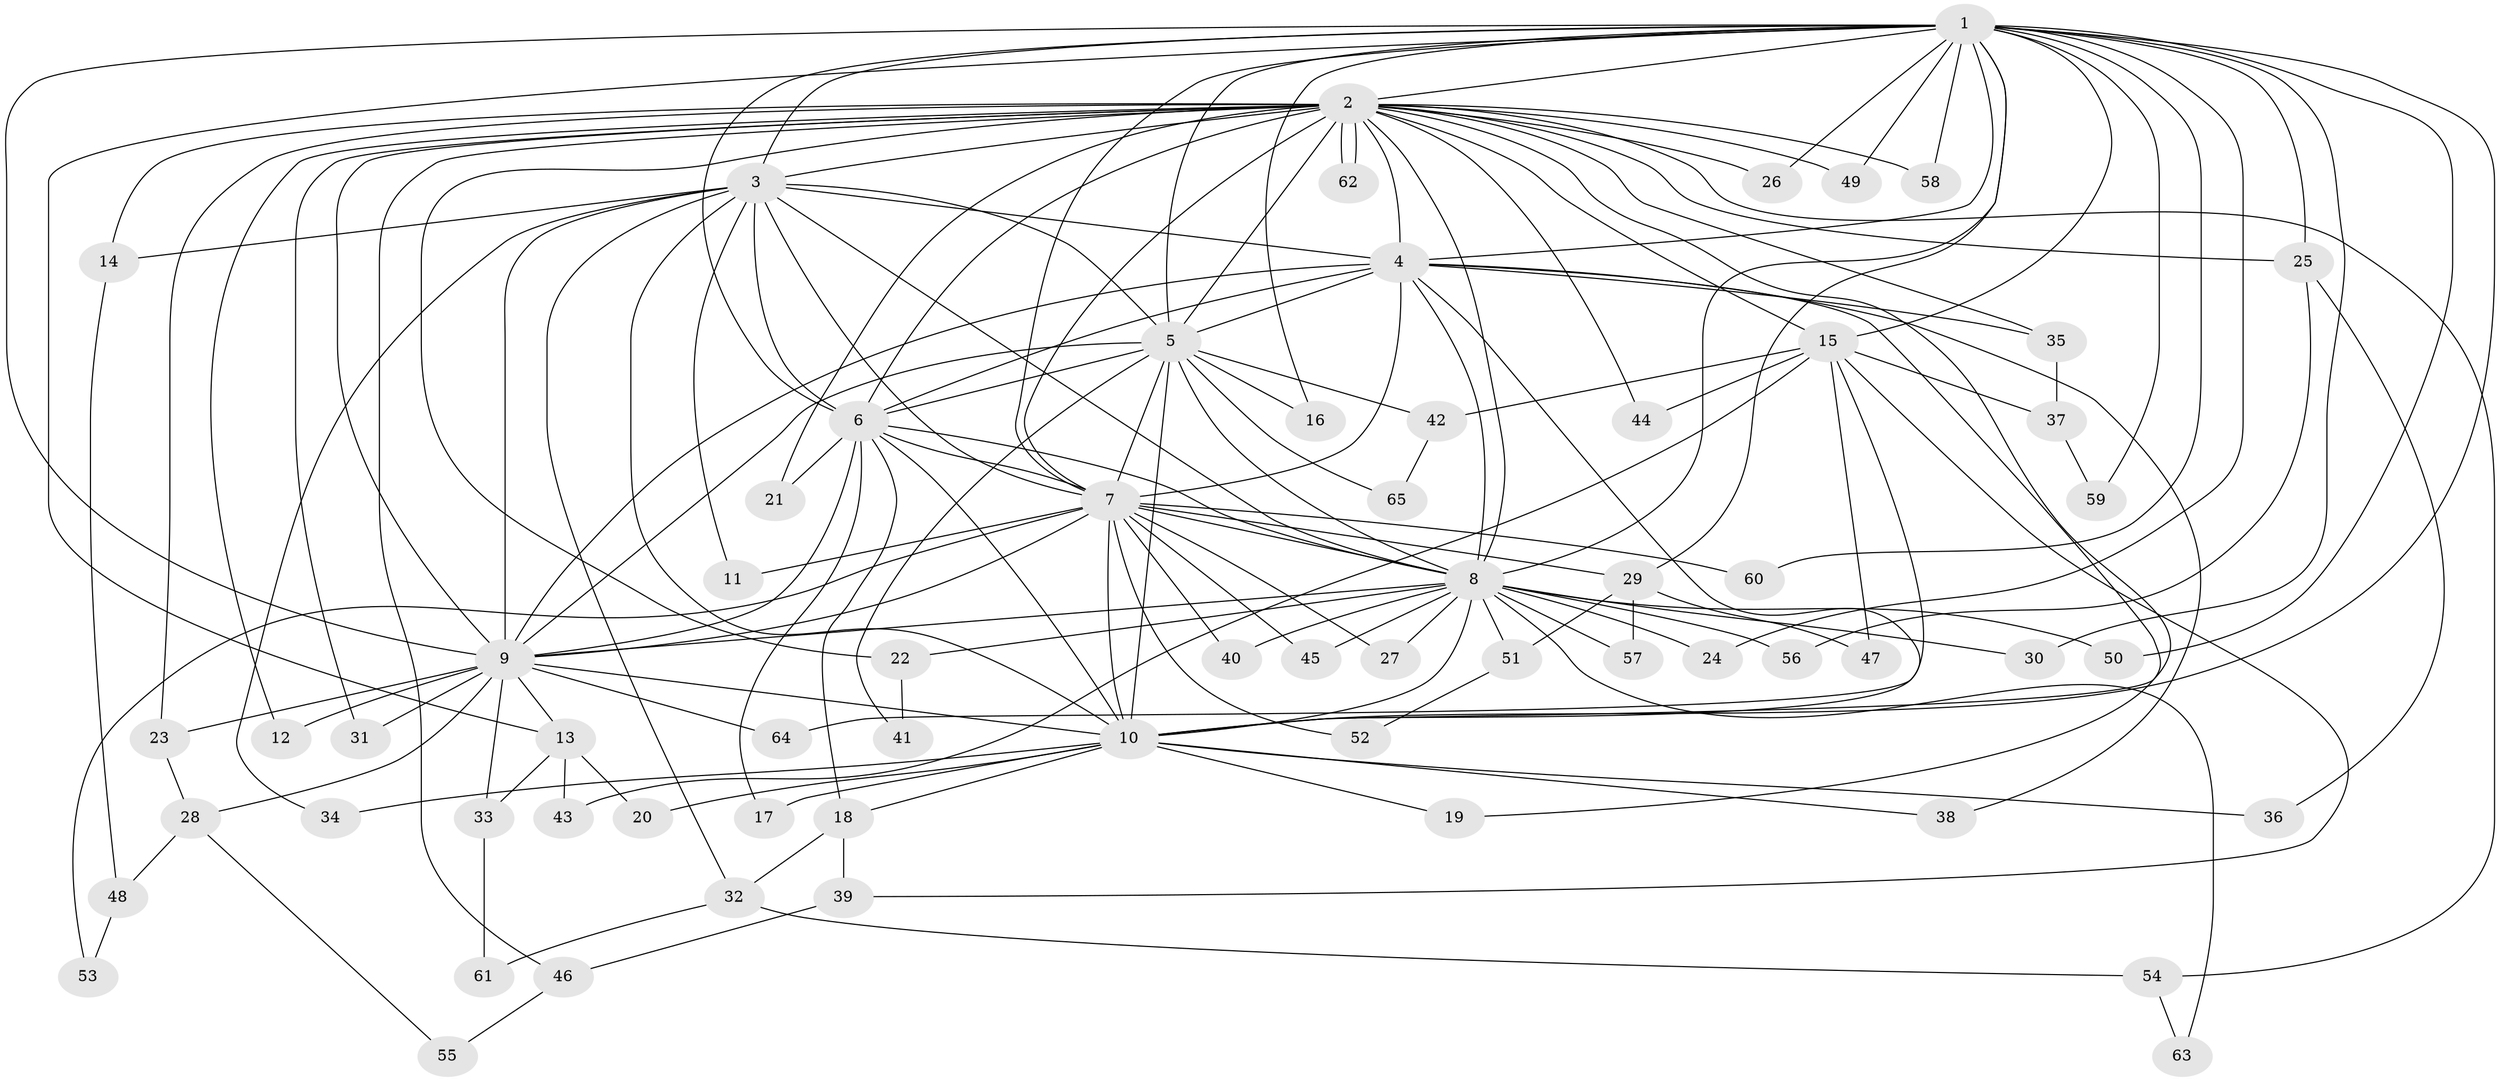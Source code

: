 // Generated by graph-tools (version 1.1) at 2025/34/03/09/25 02:34:48]
// undirected, 65 vertices, 155 edges
graph export_dot {
graph [start="1"]
  node [color=gray90,style=filled];
  1;
  2;
  3;
  4;
  5;
  6;
  7;
  8;
  9;
  10;
  11;
  12;
  13;
  14;
  15;
  16;
  17;
  18;
  19;
  20;
  21;
  22;
  23;
  24;
  25;
  26;
  27;
  28;
  29;
  30;
  31;
  32;
  33;
  34;
  35;
  36;
  37;
  38;
  39;
  40;
  41;
  42;
  43;
  44;
  45;
  46;
  47;
  48;
  49;
  50;
  51;
  52;
  53;
  54;
  55;
  56;
  57;
  58;
  59;
  60;
  61;
  62;
  63;
  64;
  65;
  1 -- 2;
  1 -- 3;
  1 -- 4;
  1 -- 5;
  1 -- 6;
  1 -- 7;
  1 -- 8;
  1 -- 9;
  1 -- 10;
  1 -- 13;
  1 -- 15;
  1 -- 16;
  1 -- 24;
  1 -- 25;
  1 -- 26;
  1 -- 29;
  1 -- 30;
  1 -- 49;
  1 -- 50;
  1 -- 58;
  1 -- 59;
  1 -- 60;
  2 -- 3;
  2 -- 4;
  2 -- 5;
  2 -- 6;
  2 -- 7;
  2 -- 8;
  2 -- 9;
  2 -- 10;
  2 -- 12;
  2 -- 14;
  2 -- 15;
  2 -- 21;
  2 -- 22;
  2 -- 23;
  2 -- 25;
  2 -- 26;
  2 -- 31;
  2 -- 35;
  2 -- 44;
  2 -- 46;
  2 -- 49;
  2 -- 54;
  2 -- 58;
  2 -- 62;
  2 -- 62;
  3 -- 4;
  3 -- 5;
  3 -- 6;
  3 -- 7;
  3 -- 8;
  3 -- 9;
  3 -- 10;
  3 -- 11;
  3 -- 14;
  3 -- 32;
  3 -- 34;
  4 -- 5;
  4 -- 6;
  4 -- 7;
  4 -- 8;
  4 -- 9;
  4 -- 10;
  4 -- 19;
  4 -- 35;
  4 -- 38;
  5 -- 6;
  5 -- 7;
  5 -- 8;
  5 -- 9;
  5 -- 10;
  5 -- 16;
  5 -- 41;
  5 -- 42;
  5 -- 65;
  6 -- 7;
  6 -- 8;
  6 -- 9;
  6 -- 10;
  6 -- 17;
  6 -- 18;
  6 -- 21;
  7 -- 8;
  7 -- 9;
  7 -- 10;
  7 -- 11;
  7 -- 27;
  7 -- 29;
  7 -- 40;
  7 -- 45;
  7 -- 52;
  7 -- 53;
  7 -- 60;
  8 -- 9;
  8 -- 10;
  8 -- 22;
  8 -- 24;
  8 -- 27;
  8 -- 30;
  8 -- 40;
  8 -- 45;
  8 -- 50;
  8 -- 51;
  8 -- 56;
  8 -- 57;
  8 -- 63;
  9 -- 10;
  9 -- 12;
  9 -- 13;
  9 -- 23;
  9 -- 28;
  9 -- 31;
  9 -- 33;
  9 -- 64;
  10 -- 17;
  10 -- 18;
  10 -- 19;
  10 -- 20;
  10 -- 34;
  10 -- 36;
  10 -- 38;
  13 -- 20;
  13 -- 33;
  13 -- 43;
  14 -- 48;
  15 -- 37;
  15 -- 39;
  15 -- 42;
  15 -- 43;
  15 -- 44;
  15 -- 47;
  15 -- 64;
  18 -- 32;
  18 -- 39;
  22 -- 41;
  23 -- 28;
  25 -- 36;
  25 -- 56;
  28 -- 48;
  28 -- 55;
  29 -- 47;
  29 -- 51;
  29 -- 57;
  32 -- 54;
  32 -- 61;
  33 -- 61;
  35 -- 37;
  37 -- 59;
  39 -- 46;
  42 -- 65;
  46 -- 55;
  48 -- 53;
  51 -- 52;
  54 -- 63;
}
